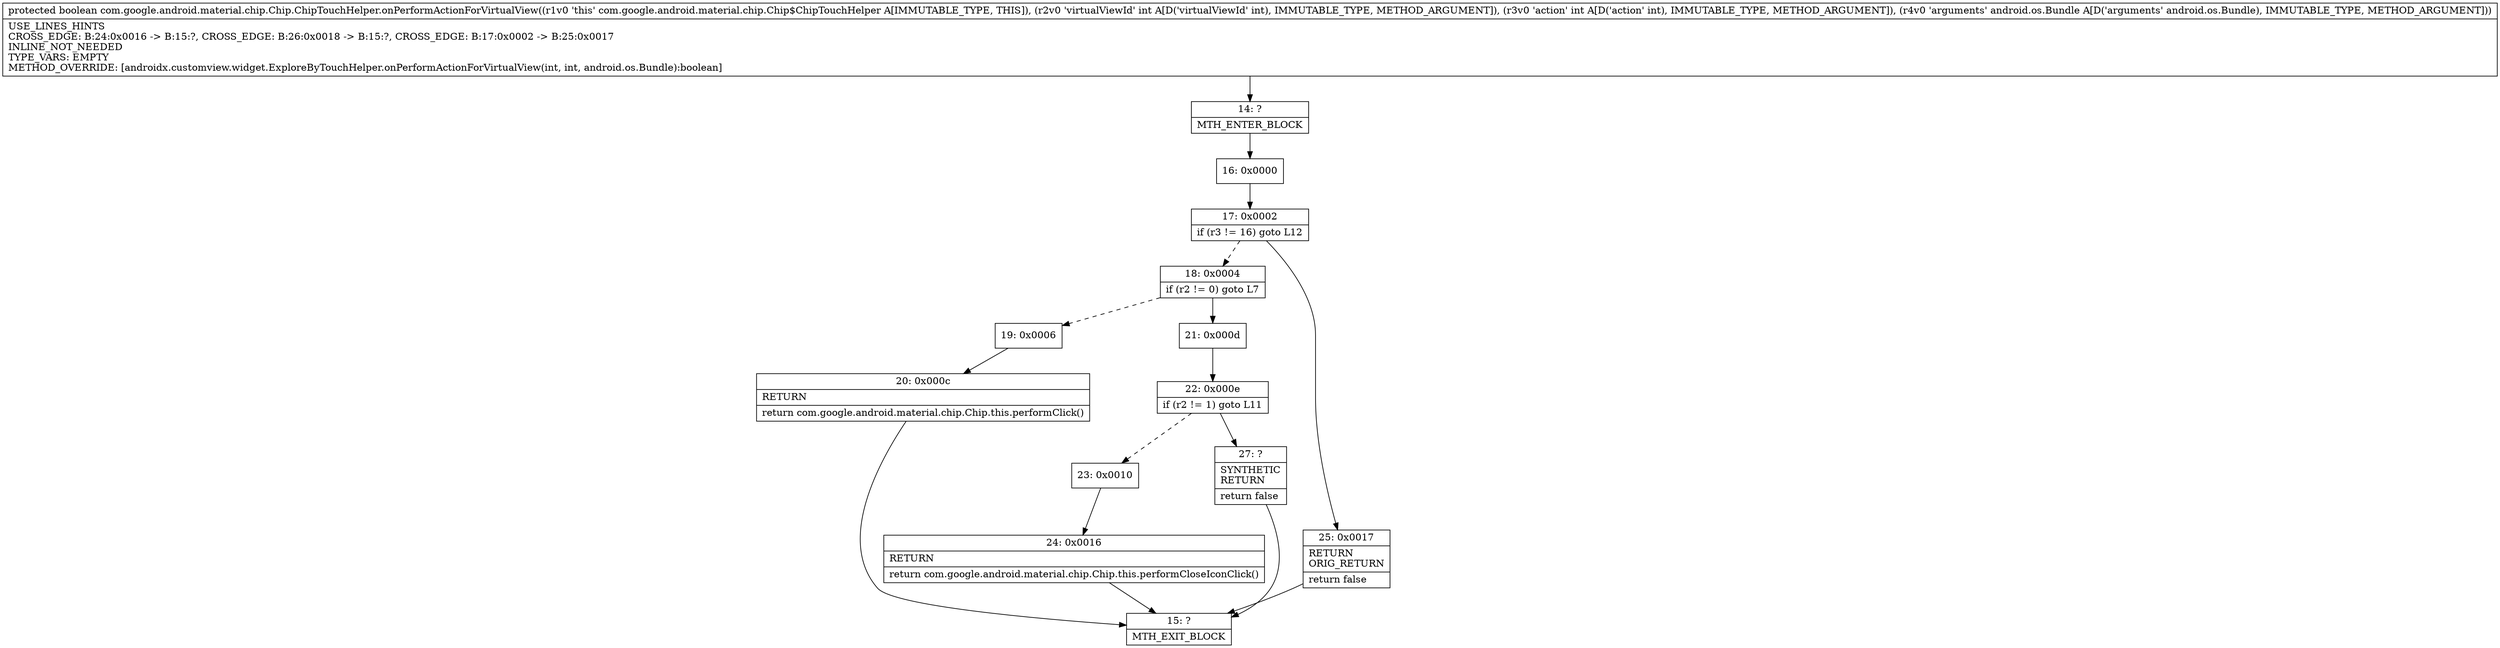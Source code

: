 digraph "CFG forcom.google.android.material.chip.Chip.ChipTouchHelper.onPerformActionForVirtualView(IILandroid\/os\/Bundle;)Z" {
Node_14 [shape=record,label="{14\:\ ?|MTH_ENTER_BLOCK\l}"];
Node_16 [shape=record,label="{16\:\ 0x0000}"];
Node_17 [shape=record,label="{17\:\ 0x0002|if (r3 != 16) goto L12\l}"];
Node_18 [shape=record,label="{18\:\ 0x0004|if (r2 != 0) goto L7\l}"];
Node_19 [shape=record,label="{19\:\ 0x0006}"];
Node_20 [shape=record,label="{20\:\ 0x000c|RETURN\l|return com.google.android.material.chip.Chip.this.performClick()\l}"];
Node_15 [shape=record,label="{15\:\ ?|MTH_EXIT_BLOCK\l}"];
Node_21 [shape=record,label="{21\:\ 0x000d}"];
Node_22 [shape=record,label="{22\:\ 0x000e|if (r2 != 1) goto L11\l}"];
Node_23 [shape=record,label="{23\:\ 0x0010}"];
Node_24 [shape=record,label="{24\:\ 0x0016|RETURN\l|return com.google.android.material.chip.Chip.this.performCloseIconClick()\l}"];
Node_27 [shape=record,label="{27\:\ ?|SYNTHETIC\lRETURN\l|return false\l}"];
Node_25 [shape=record,label="{25\:\ 0x0017|RETURN\lORIG_RETURN\l|return false\l}"];
MethodNode[shape=record,label="{protected boolean com.google.android.material.chip.Chip.ChipTouchHelper.onPerformActionForVirtualView((r1v0 'this' com.google.android.material.chip.Chip$ChipTouchHelper A[IMMUTABLE_TYPE, THIS]), (r2v0 'virtualViewId' int A[D('virtualViewId' int), IMMUTABLE_TYPE, METHOD_ARGUMENT]), (r3v0 'action' int A[D('action' int), IMMUTABLE_TYPE, METHOD_ARGUMENT]), (r4v0 'arguments' android.os.Bundle A[D('arguments' android.os.Bundle), IMMUTABLE_TYPE, METHOD_ARGUMENT]))  | USE_LINES_HINTS\lCROSS_EDGE: B:24:0x0016 \-\> B:15:?, CROSS_EDGE: B:26:0x0018 \-\> B:15:?, CROSS_EDGE: B:17:0x0002 \-\> B:25:0x0017\lINLINE_NOT_NEEDED\lTYPE_VARS: EMPTY\lMETHOD_OVERRIDE: [androidx.customview.widget.ExploreByTouchHelper.onPerformActionForVirtualView(int, int, android.os.Bundle):boolean]\l}"];
MethodNode -> Node_14;Node_14 -> Node_16;
Node_16 -> Node_17;
Node_17 -> Node_18[style=dashed];
Node_17 -> Node_25;
Node_18 -> Node_19[style=dashed];
Node_18 -> Node_21;
Node_19 -> Node_20;
Node_20 -> Node_15;
Node_21 -> Node_22;
Node_22 -> Node_23[style=dashed];
Node_22 -> Node_27;
Node_23 -> Node_24;
Node_24 -> Node_15;
Node_27 -> Node_15;
Node_25 -> Node_15;
}

